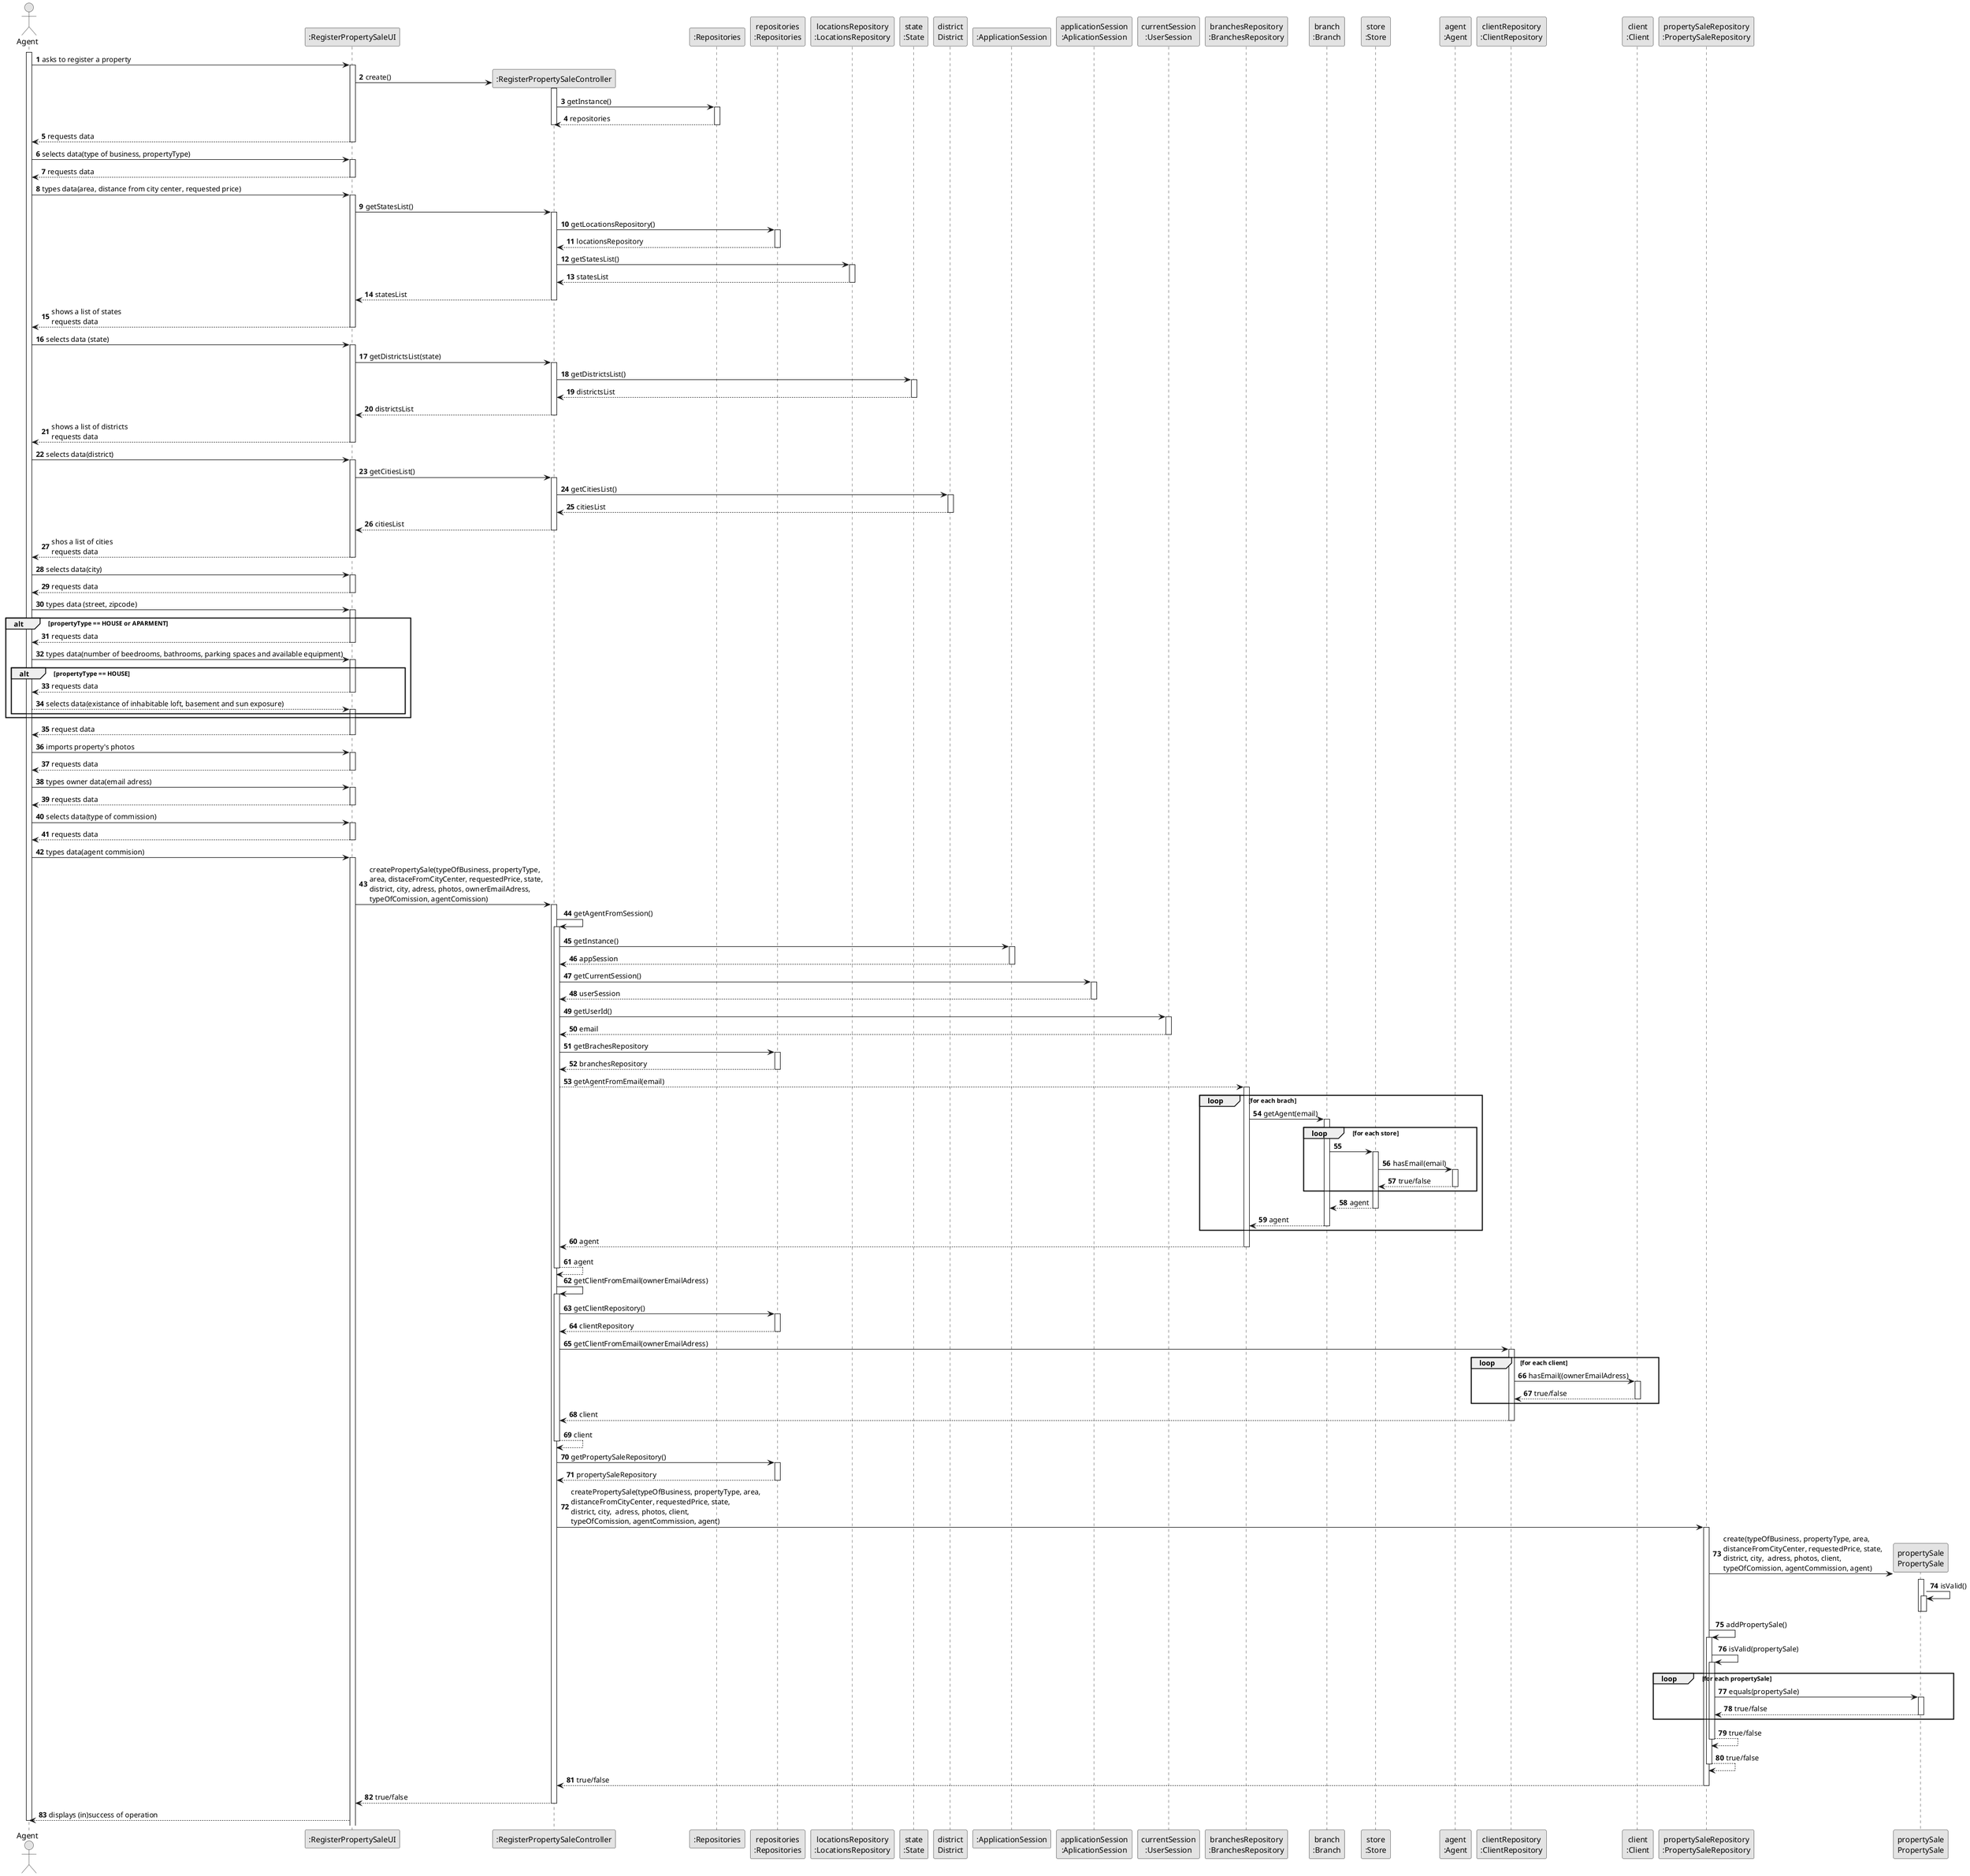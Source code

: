 @startuml
skinparam monochrome true
skinparam packageStyle rectangle
skinparam shadowing false

autonumber

actor "Agent" as Agent
participant ":RegisterPropertySaleUI" as UI
participant ":RegisterPropertySaleController" as Controller
participant ":Repositories" as Repositories
participant "repositories\n:Repositories" as rep
participant "locationsRepository\n:LocationsRepository" as locations
participant "state\n:State" as state
participant "district\nDistrict" as district
participant ":ApplicationSession" as AppSession
participant "applicationSession\n:AplicationSession" as appsession
participant "currentSession\n:UserSession" as currSession
participant "branchesRepository\n:BranchesRepository" as branchesRep
participant "branch\n:Branch" as branch
participant "store\n:Store" as store
participant "agent\n:Agent" as agentObj
participant "clientRepository\n:ClientRepository" as clientRep
participant "client\n:Client" as client
participant "propertySaleRepository\n:PropertySaleRepository" as propertyRep
participant "propertySale\nPropertySale" as propertySale

activate Agent

    Agent -> UI : asks to register a property
    activate UI

        UI -> Controller**: create()
        activate Controller

            Controller -> Repositories : getInstance()
            activate Repositories

                Repositories --> Controller : repositories

            deactivate Repositories
        deactivate Controller

        UI --> Agent:requests data
    deactivate UI

    Agent -> UI: selects data(type of business, propertyType)
    activate UI

        UI --> Agent : requests data
    deactivate UI

    Agent -> UI : types data(area, distance from city center, requested price)
    activate UI

        UI -> Controller : getStatesList()
        activate Controller

            Controller -> rep : getLocationsRepository()
            activate rep

                rep --> Controller : locationsRepository
            deactivate rep

            Controller -> locations : getStatesList()
            activate locations

                locations --> Controller : statesList
            deactivate locations

            Controller --> UI : statesList
        deactivate Controller

        UI --> Agent : shows a list of states \nrequests data
    deactivate UI

    Agent -> UI : selects data (state)
    activate UI

        UI -> Controller : getDistrictsList(state)
        activate Controller

            Controller -> state : getDistrictsList()
            activate state

                state --> Controller : districtsList
            deactivate state

            Controller --> UI : districtsList
        deactivate Controller

        UI --> Agent : shows a list of districts\nrequests data
    deactivate UI

    Agent -> UI : selects data(district)
    activate UI

        UI -> Controller : getCitiesList()
        activate Controller

            Controller -> district : getCitiesList()
            activate district

                district --> Controller : citiesList
            deactivate district

            Controller --> UI : citiesList
        deactivate Controller

        UI --> Agent : shos a list of cities\nrequests data
        deactivate UI

    Agent -> UI : selects data(city)
    activate UI

        UI --> Agent : requests data
    deactivate UI

    Agent -> UI : types data (street, zipcode)
    activate UI

alt propertyType == HOUSE or APARMENT

        UI --> Agent : requests data
    deactivate UI

    Agent -> UI : types data(number of beedrooms, bathrooms, parking spaces and available equipment)
    activate UI

    alt propertyType == HOUSE

        UI --> Agent : requests data
    deactivate UI

    Agent --> UI : selects data(existance of inhabitable loft, basement and sun exposure)
    activate UI
    end

end
        UI --> Agent : request data
    deactivate UI

    Agent -> UI : imports property's photos
    activate UI

        UI --> Agent : requests data
    deactivate UI

    Agent -> UI : types owner data(email adress)
    activate UI

        UI --> Agent : requests data
    deactivate UI

    Agent -> UI : selects data(type of commission)
    activate UI

        UI --> Agent : requests data
    deactivate UI

    Agent -> UI : types data(agent commision)
    activate UI

        UI -> Controller : createPropertySale(typeOfBusiness, propertyType, \narea, distaceFromCityCenter, requestedPrice, state, \ndistrict, city, adress, photos, ownerEmailAdress, \ntypeOfComission, agentComission)
        activate Controller

            Controller -> Controller : getAgentFromSession()
            activate Controller

                Controller -> AppSession : getInstance()
                activate AppSession

                    AppSession --> Controller : appSession
                deactivate AppSession

                Controller -> appsession : getCurrentSession()
                activate appsession

                    appsession --> Controller : userSession
                deactivate appsession

                Controller -> currSession : getUserId()
                activate currSession

                        currSession --> Controller : email
                deactivate currSession

                Controller -> rep : getBrachesRepository
                activate rep

                    rep --> Controller : branchesRepository
                deactivate rep

                Controller --> branchesRep : getAgentFromEmail(email)
                activate branchesRep

                loop for each brach
                    branchesRep -> branch : getAgent(email)
                    activate branch

                    loop for each store
                        branch -> store
                        activate store

                            store -> agentObj : hasEmail(email)
                            activate agentObj

                                agentObj --> store : true/false
                            deactivate agentObj

                        end

                        store --> branch : agent
                    deactivate store

                    branch --> branchesRep : agent
                deactivate branch
                end

                branchesRep --> Controller : agent
            deactivate branchesRep

            Controller --> Controller : agent
        deactivate Controller

        Controller -> Controller : getClientFromEmail(ownerEmailAdress)
        activate Controller

            Controller -> rep : getClientRepository()
            activate rep

                rep --> Controller : clientRepository
            deactivate rep

            Controller -> clientRep : getClientFromEmail(ownerEmailAdress)
            activate clientRep

                loop for each client
                    clientRep -> client : hasEmail((ownerEmailAdress)
                    activate client

                        client --> clientRep : true/false
                    deactivate client
                end

                clientRep --> Controller : client
            deactivate clientRep

            Controller --> Controller : client
        deactivate Controller

        Controller -> rep :  getPropertySaleRepository()
        activate rep

            rep --> Controller : propertySaleRepository
        deactivate rep

        Controller -> propertyRep : createPropertySale(typeOfBusiness, propertyType, area, \ndistanceFromCityCenter, requestedPrice, state, \ndistrict, city,  adress, photos, client, \ntypeOfComission, agentCommission, agent)
        activate propertyRep

            propertyRep -> propertySale** : create(typeOfBusiness, propertyType, area, \ndistanceFromCityCenter, requestedPrice, state, \ndistrict, city,  adress, photos, client, \ntypeOfComission, agentCommission, agent)
            activate propertySale

                propertySale -> propertySale : isValid()
                activate propertySale
                deactivate propertySale

            deactivate propertySale

            propertyRep -> propertyRep : addPropertySale()
            activate propertyRep

                propertyRep -> propertyRep : isValid(propertySale)
                activate propertyRep

                    loop for each propertySale
                        propertyRep -> propertySale : equals(propertySale)
                        activate propertySale

                            propertySale --> propertyRep : true/false
                        deactivate propertySale

                    end
                        propertyRep --> propertyRep : true/false

                deactivate propertyRep

                propertyRep --> propertyRep : true/false
            deactivate propertyRep

            propertyRep --> Controller : true/false
        deactivate propertyRep

        Controller --> UI : true/false
    deactivate Controller

    UI --> Agent : displays (in)success of operation

deactivate Agent

@enduml